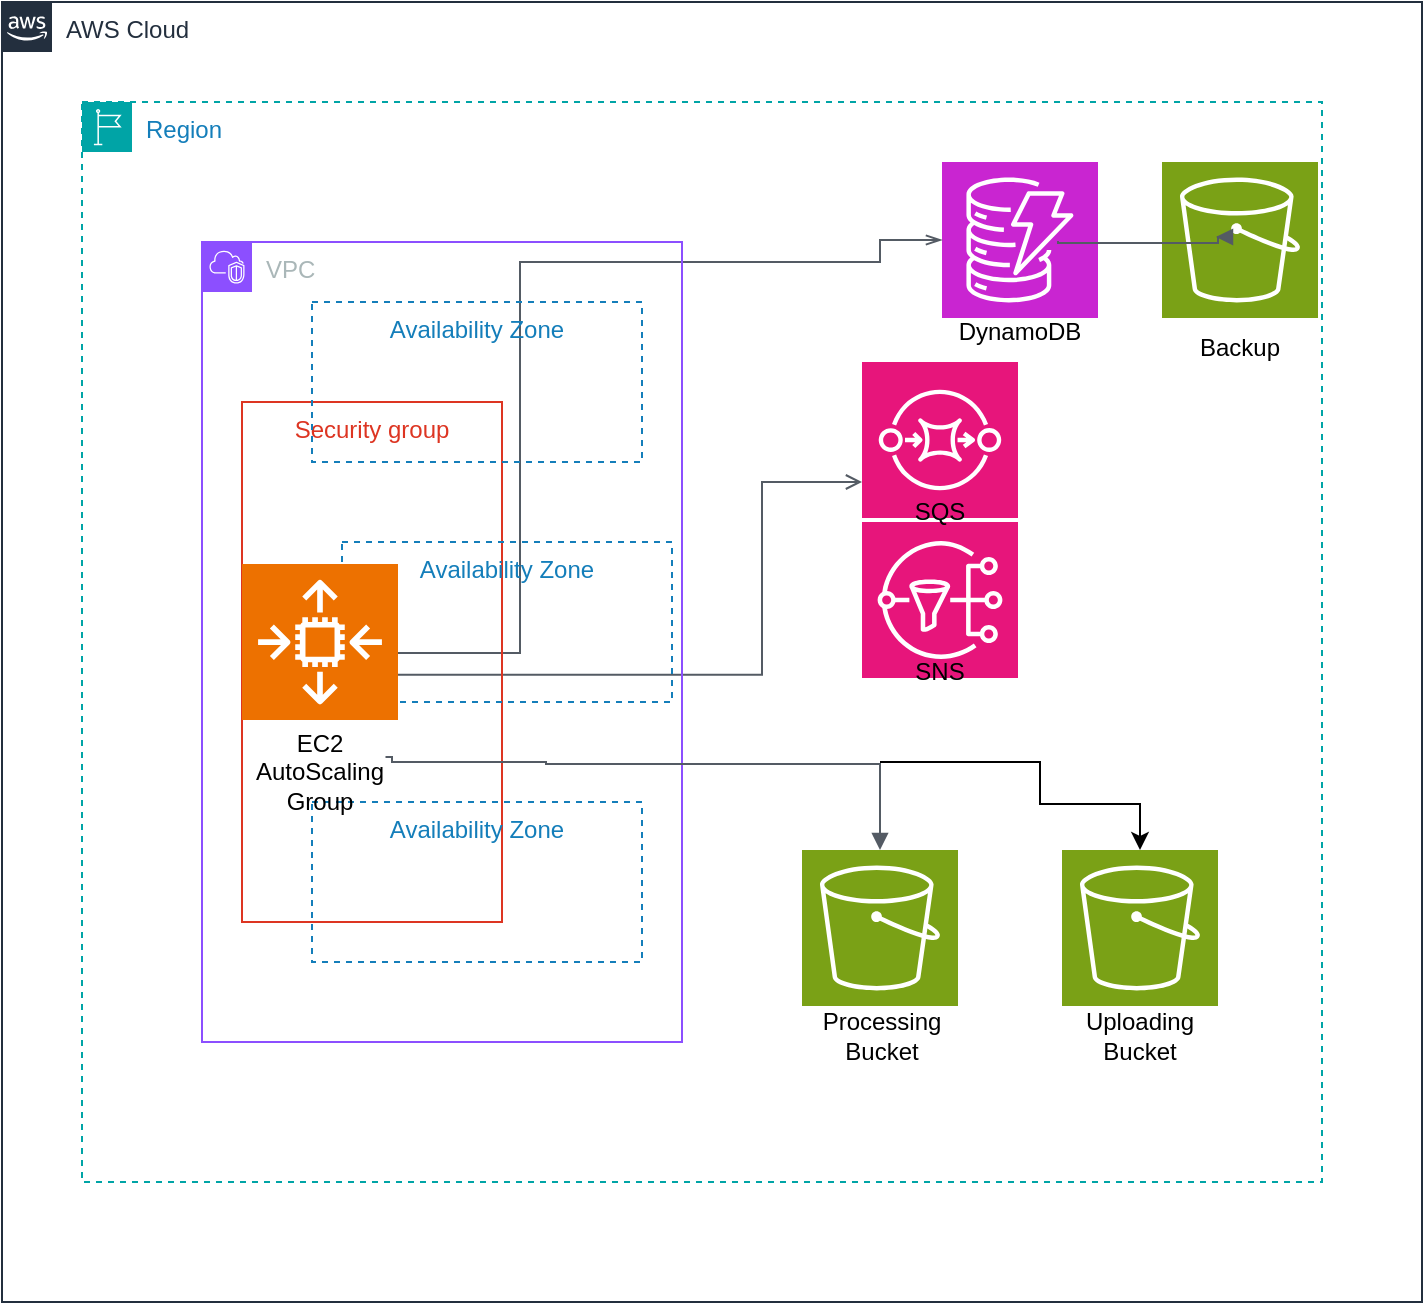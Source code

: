 <mxfile version="22.1.16" type="github">
  <diagram name="第 1 页" id="IOd2_muNqWW3QxBtja1J">
    <mxGraphModel dx="1626" dy="751" grid="1" gridSize="10" guides="1" tooltips="1" connect="1" arrows="1" fold="1" page="1" pageScale="1" pageWidth="827" pageHeight="1169" math="0" shadow="0">
      <root>
        <mxCell id="0" />
        <mxCell id="1" parent="0" />
        <mxCell id="vuf77pYR_yUw86RYW1k2-1" value="AWS Cloud" style="points=[[0,0],[0.25,0],[0.5,0],[0.75,0],[1,0],[1,0.25],[1,0.5],[1,0.75],[1,1],[0.75,1],[0.5,1],[0.25,1],[0,1],[0,0.75],[0,0.5],[0,0.25]];outlineConnect=0;gradientColor=none;html=1;whiteSpace=wrap;fontSize=12;fontStyle=0;container=1;pointerEvents=0;collapsible=0;recursiveResize=0;shape=mxgraph.aws4.group;grIcon=mxgraph.aws4.group_aws_cloud_alt;strokeColor=#232F3E;fillColor=none;verticalAlign=top;align=left;spacingLeft=30;fontColor=#232F3E;dashed=0;" parent="1" vertex="1">
          <mxGeometry x="120" y="160" width="710" height="650" as="geometry" />
        </mxCell>
        <mxCell id="vuf77pYR_yUw86RYW1k2-2" value="Region" style="points=[[0,0],[0.25,0],[0.5,0],[0.75,0],[1,0],[1,0.25],[1,0.5],[1,0.75],[1,1],[0.75,1],[0.5,1],[0.25,1],[0,1],[0,0.75],[0,0.5],[0,0.25]];outlineConnect=0;gradientColor=none;html=1;whiteSpace=wrap;fontSize=12;fontStyle=0;container=1;pointerEvents=0;collapsible=0;recursiveResize=0;shape=mxgraph.aws4.group;grIcon=mxgraph.aws4.group_region;strokeColor=#00A4A6;fillColor=none;verticalAlign=top;align=left;spacingLeft=30;fontColor=#147EBA;dashed=1;" parent="1" vertex="1">
          <mxGeometry x="160" y="210" width="620" height="540" as="geometry" />
        </mxCell>
        <mxCell id="vuf77pYR_yUw86RYW1k2-4" value="" style="sketch=0;points=[[0,0,0],[0.25,0,0],[0.5,0,0],[0.75,0,0],[1,0,0],[0,1,0],[0.25,1,0],[0.5,1,0],[0.75,1,0],[1,1,0],[0,0.25,0],[0,0.5,0],[0,0.75,0],[1,0.25,0],[1,0.5,0],[1,0.75,0]];outlineConnect=0;fontColor=#232F3E;fillColor=#C925D1;strokeColor=#ffffff;dashed=0;verticalLabelPosition=bottom;verticalAlign=top;align=center;html=1;fontSize=12;fontStyle=0;aspect=fixed;shape=mxgraph.aws4.resourceIcon;resIcon=mxgraph.aws4.dynamodb;" parent="vuf77pYR_yUw86RYW1k2-2" vertex="1">
          <mxGeometry x="430" y="30" width="78" height="78" as="geometry" />
        </mxCell>
        <mxCell id="vuf77pYR_yUw86RYW1k2-5" value="" style="sketch=0;points=[[0,0,0],[0.25,0,0],[0.5,0,0],[0.75,0,0],[1,0,0],[0,1,0],[0.25,1,0],[0.5,1,0],[0.75,1,0],[1,1,0],[0,0.25,0],[0,0.5,0],[0,0.75,0],[1,0.25,0],[1,0.5,0],[1,0.75,0]];outlineConnect=0;fontColor=#232F3E;fillColor=#7AA116;strokeColor=#ffffff;dashed=0;verticalLabelPosition=bottom;verticalAlign=top;align=center;html=1;fontSize=12;fontStyle=0;aspect=fixed;shape=mxgraph.aws4.resourceIcon;resIcon=mxgraph.aws4.s3;" parent="vuf77pYR_yUw86RYW1k2-2" vertex="1">
          <mxGeometry x="360" y="374" width="78" height="78" as="geometry" />
        </mxCell>
        <mxCell id="vuf77pYR_yUw86RYW1k2-6" value="" style="sketch=0;points=[[0,0,0],[0.25,0,0],[0.5,0,0],[0.75,0,0],[1,0,0],[0,1,0],[0.25,1,0],[0.5,1,0],[0.75,1,0],[1,1,0],[0,0.25,0],[0,0.5,0],[0,0.75,0],[1,0.25,0],[1,0.5,0],[1,0.75,0]];outlineConnect=0;fontColor=#232F3E;fillColor=#7AA116;strokeColor=#ffffff;dashed=0;verticalLabelPosition=bottom;verticalAlign=top;align=center;html=1;fontSize=12;fontStyle=0;aspect=fixed;shape=mxgraph.aws4.resourceIcon;resIcon=mxgraph.aws4.s3;" parent="vuf77pYR_yUw86RYW1k2-2" vertex="1">
          <mxGeometry x="490" y="374" width="78" height="78" as="geometry" />
        </mxCell>
        <mxCell id="vuf77pYR_yUw86RYW1k2-7" value="" style="sketch=0;points=[[0,0,0],[0.25,0,0],[0.5,0,0],[0.75,0,0],[1,0,0],[0,1,0],[0.25,1,0],[0.5,1,0],[0.75,1,0],[1,1,0],[0,0.25,0],[0,0.5,0],[0,0.75,0],[1,0.25,0],[1,0.5,0],[1,0.75,0]];outlineConnect=0;fontColor=#232F3E;fillColor=#E7157B;strokeColor=#ffffff;dashed=0;verticalLabelPosition=bottom;verticalAlign=top;align=center;html=1;fontSize=12;fontStyle=0;aspect=fixed;shape=mxgraph.aws4.resourceIcon;resIcon=mxgraph.aws4.sqs;" parent="vuf77pYR_yUw86RYW1k2-2" vertex="1">
          <mxGeometry x="390" y="130" width="78" height="78" as="geometry" />
        </mxCell>
        <mxCell id="vuf77pYR_yUw86RYW1k2-8" value="" style="sketch=0;points=[[0,0,0],[0.25,0,0],[0.5,0,0],[0.75,0,0],[1,0,0],[0,1,0],[0.25,1,0],[0.5,1,0],[0.75,1,0],[1,1,0],[0,0.25,0],[0,0.5,0],[0,0.75,0],[1,0.25,0],[1,0.5,0],[1,0.75,0]];outlineConnect=0;fontColor=#232F3E;fillColor=#E7157B;strokeColor=#ffffff;dashed=0;verticalLabelPosition=bottom;verticalAlign=top;align=center;html=1;fontSize=12;fontStyle=0;aspect=fixed;shape=mxgraph.aws4.resourceIcon;resIcon=mxgraph.aws4.sns;" parent="vuf77pYR_yUw86RYW1k2-2" vertex="1">
          <mxGeometry x="390" y="210" width="78" height="78" as="geometry" />
        </mxCell>
        <mxCell id="vuf77pYR_yUw86RYW1k2-15" value="DynamoDB" style="text;strokeColor=none;align=center;fillColor=none;html=1;verticalAlign=middle;whiteSpace=wrap;rounded=0;" parent="vuf77pYR_yUw86RYW1k2-2" vertex="1">
          <mxGeometry x="439" y="100" width="60" height="30" as="geometry" />
        </mxCell>
        <mxCell id="vuf77pYR_yUw86RYW1k2-16" value="SQS" style="text;strokeColor=none;align=center;fillColor=none;html=1;verticalAlign=middle;whiteSpace=wrap;rounded=0;" parent="vuf77pYR_yUw86RYW1k2-2" vertex="1">
          <mxGeometry x="399" y="190" width="60" height="30" as="geometry" />
        </mxCell>
        <mxCell id="vuf77pYR_yUw86RYW1k2-26" style="edgeStyle=orthogonalEdgeStyle;rounded=0;orthogonalLoop=1;jettySize=auto;html=1;" parent="vuf77pYR_yUw86RYW1k2-2" target="vuf77pYR_yUw86RYW1k2-6" edge="1">
          <mxGeometry relative="1" as="geometry">
            <mxPoint x="399" y="330" as="sourcePoint" />
            <Array as="points">
              <mxPoint x="399" y="330" />
              <mxPoint x="479" y="330" />
              <mxPoint x="479" y="351" />
              <mxPoint x="529" y="351" />
            </Array>
          </mxGeometry>
        </mxCell>
        <mxCell id="vuf77pYR_yUw86RYW1k2-17" value="SNS" style="text;strokeColor=none;align=center;fillColor=none;html=1;verticalAlign=middle;whiteSpace=wrap;rounded=0;" parent="vuf77pYR_yUw86RYW1k2-2" vertex="1">
          <mxGeometry x="399" y="270" width="60" height="30" as="geometry" />
        </mxCell>
        <mxCell id="vuf77pYR_yUw86RYW1k2-18" value="Processing Bucket" style="text;strokeColor=none;align=center;fillColor=none;html=1;verticalAlign=middle;whiteSpace=wrap;rounded=0;" parent="vuf77pYR_yUw86RYW1k2-2" vertex="1">
          <mxGeometry x="370" y="452" width="60" height="30" as="geometry" />
        </mxCell>
        <mxCell id="vuf77pYR_yUw86RYW1k2-19" value="Uploading Bucket" style="text;strokeColor=none;align=center;fillColor=none;html=1;verticalAlign=middle;whiteSpace=wrap;rounded=0;" parent="vuf77pYR_yUw86RYW1k2-2" vertex="1">
          <mxGeometry x="499" y="452" width="60" height="30" as="geometry" />
        </mxCell>
        <mxCell id="vuf77pYR_yUw86RYW1k2-22" value="" style="edgeStyle=orthogonalEdgeStyle;html=1;endArrow=openThin;elbow=vertical;startArrow=none;endFill=0;strokeColor=#545B64;rounded=0;" parent="vuf77pYR_yUw86RYW1k2-2" target="vuf77pYR_yUw86RYW1k2-4" edge="1">
          <mxGeometry width="100" relative="1" as="geometry">
            <mxPoint x="128.5" y="275.5" as="sourcePoint" />
            <mxPoint x="399" y="90" as="targetPoint" />
            <Array as="points">
              <mxPoint x="219" y="276" />
              <mxPoint x="219" y="80" />
              <mxPoint x="399" y="80" />
              <mxPoint x="399" y="69" />
            </Array>
          </mxGeometry>
        </mxCell>
        <mxCell id="vuf77pYR_yUw86RYW1k2-23" value="" style="edgeStyle=orthogonalEdgeStyle;html=1;endArrow=open;elbow=vertical;startArrow=none;endFill=0;strokeColor=#545B64;rounded=0;exitX=1;exitY=0.75;exitDx=0;exitDy=0;exitPerimeter=0;" parent="vuf77pYR_yUw86RYW1k2-2" target="vuf77pYR_yUw86RYW1k2-7" edge="1">
          <mxGeometry width="100" relative="1" as="geometry">
            <mxPoint x="150" y="286.35" as="sourcePoint" />
            <mxPoint x="416.5" y="253.6" as="targetPoint" />
            <Array as="points">
              <mxPoint x="340" y="286" />
              <mxPoint x="340" y="190" />
            </Array>
          </mxGeometry>
        </mxCell>
        <mxCell id="vuf77pYR_yUw86RYW1k2-27" value="" style="sketch=0;points=[[0,0,0],[0.25,0,0],[0.5,0,0],[0.75,0,0],[1,0,0],[0,1,0],[0.25,1,0],[0.5,1,0],[0.75,1,0],[1,1,0],[0,0.25,0],[0,0.5,0],[0,0.75,0],[1,0.25,0],[1,0.5,0],[1,0.75,0]];outlineConnect=0;fontColor=#232F3E;fillColor=#7AA116;strokeColor=#ffffff;dashed=0;verticalLabelPosition=bottom;verticalAlign=top;align=center;html=1;fontSize=12;fontStyle=0;aspect=fixed;shape=mxgraph.aws4.resourceIcon;resIcon=mxgraph.aws4.s3;" parent="vuf77pYR_yUw86RYW1k2-2" vertex="1">
          <mxGeometry x="540" y="30" width="78" height="78" as="geometry" />
        </mxCell>
        <mxCell id="vuf77pYR_yUw86RYW1k2-28" value="" style="edgeStyle=orthogonalEdgeStyle;html=1;endArrow=block;elbow=vertical;startArrow=none;endFill=1;strokeColor=#545B64;rounded=0;" parent="vuf77pYR_yUw86RYW1k2-2" edge="1">
          <mxGeometry width="100" relative="1" as="geometry">
            <mxPoint x="488" y="69.5" as="sourcePoint" />
            <mxPoint x="567" y="67.5" as="targetPoint" />
            <Array as="points">
              <mxPoint x="488" y="70.5" />
              <mxPoint x="568" y="70.5" />
            </Array>
          </mxGeometry>
        </mxCell>
        <mxCell id="vuf77pYR_yUw86RYW1k2-29" value="Backup" style="text;strokeColor=none;align=center;fillColor=none;html=1;verticalAlign=middle;whiteSpace=wrap;rounded=0;" parent="vuf77pYR_yUw86RYW1k2-2" vertex="1">
          <mxGeometry x="549" y="108" width="60" height="30" as="geometry" />
        </mxCell>
        <mxCell id="vuf77pYR_yUw86RYW1k2-3" value="VPC" style="points=[[0,0],[0.25,0],[0.5,0],[0.75,0],[1,0],[1,0.25],[1,0.5],[1,0.75],[1,1],[0.75,1],[0.5,1],[0.25,1],[0,1],[0,0.75],[0,0.5],[0,0.25]];outlineConnect=0;gradientColor=none;html=1;whiteSpace=wrap;fontSize=12;fontStyle=0;container=1;pointerEvents=0;collapsible=0;recursiveResize=0;shape=mxgraph.aws4.group;grIcon=mxgraph.aws4.group_vpc2;strokeColor=#8C4FFF;fillColor=none;verticalAlign=top;align=left;spacingLeft=30;fontColor=#AAB7B8;dashed=0;" parent="1" vertex="1">
          <mxGeometry x="220" y="280" width="240" height="400" as="geometry" />
        </mxCell>
        <mxCell id="vuf77pYR_yUw86RYW1k2-10" value="Security group" style="fillColor=none;strokeColor=#DD3522;verticalAlign=top;fontStyle=0;fontColor=#DD3522;whiteSpace=wrap;html=1;" parent="vuf77pYR_yUw86RYW1k2-3" vertex="1">
          <mxGeometry x="20" y="80" width="130" height="260" as="geometry" />
        </mxCell>
        <mxCell id="vuf77pYR_yUw86RYW1k2-11" value="Availability Zone" style="fillColor=none;strokeColor=#147EBA;dashed=1;verticalAlign=top;fontStyle=0;fontColor=#147EBA;whiteSpace=wrap;html=1;" parent="vuf77pYR_yUw86RYW1k2-3" vertex="1">
          <mxGeometry x="55" y="30" width="165" height="80" as="geometry" />
        </mxCell>
        <mxCell id="vuf77pYR_yUw86RYW1k2-12" value="Availability Zone" style="fillColor=none;strokeColor=#147EBA;dashed=1;verticalAlign=top;fontStyle=0;fontColor=#147EBA;whiteSpace=wrap;html=1;" parent="vuf77pYR_yUw86RYW1k2-3" vertex="1">
          <mxGeometry x="70" y="150" width="165" height="80" as="geometry" />
        </mxCell>
        <mxCell id="vuf77pYR_yUw86RYW1k2-13" value="Availability Zone" style="fillColor=none;strokeColor=#147EBA;dashed=1;verticalAlign=top;fontStyle=0;fontColor=#147EBA;whiteSpace=wrap;html=1;" parent="vuf77pYR_yUw86RYW1k2-3" vertex="1">
          <mxGeometry x="55" y="280" width="165" height="80" as="geometry" />
        </mxCell>
        <mxCell id="vuf77pYR_yUw86RYW1k2-20" value="EC2 AutoScaling Group" style="text;strokeColor=none;align=center;fillColor=none;html=1;verticalAlign=middle;whiteSpace=wrap;rounded=0;" parent="vuf77pYR_yUw86RYW1k2-3" vertex="1">
          <mxGeometry x="26.25" y="250" width="65.5" height="30" as="geometry" />
        </mxCell>
        <mxCell id="JDWU02gEc2jQBUdCcdpT-1" value="" style="sketch=0;points=[[0,0,0],[0.25,0,0],[0.5,0,0],[0.75,0,0],[1,0,0],[0,1,0],[0.25,1,0],[0.5,1,0],[0.75,1,0],[1,1,0],[0,0.25,0],[0,0.5,0],[0,0.75,0],[1,0.25,0],[1,0.5,0],[1,0.75,0]];outlineConnect=0;fontColor=#232F3E;fillColor=#ED7100;strokeColor=#ffffff;dashed=0;verticalLabelPosition=bottom;verticalAlign=top;align=center;html=1;fontSize=12;fontStyle=0;aspect=fixed;shape=mxgraph.aws4.resourceIcon;resIcon=mxgraph.aws4.auto_scaling2;" vertex="1" parent="vuf77pYR_yUw86RYW1k2-3">
          <mxGeometry x="20" y="161" width="78" height="78" as="geometry" />
        </mxCell>
        <mxCell id="vuf77pYR_yUw86RYW1k2-25" value="" style="edgeStyle=orthogonalEdgeStyle;html=1;endArrow=block;elbow=vertical;startArrow=none;endFill=1;strokeColor=#545B64;rounded=0;exitX=1;exitY=0.25;exitDx=0;exitDy=0;" parent="1" source="vuf77pYR_yUw86RYW1k2-20" target="vuf77pYR_yUw86RYW1k2-5" edge="1">
          <mxGeometry width="100" relative="1" as="geometry">
            <mxPoint x="370" y="540" as="sourcePoint" />
            <mxPoint x="470" y="540" as="targetPoint" />
            <Array as="points">
              <mxPoint x="315" y="540" />
              <mxPoint x="392" y="540" />
              <mxPoint x="392" y="541" />
              <mxPoint x="559" y="541" />
            </Array>
          </mxGeometry>
        </mxCell>
      </root>
    </mxGraphModel>
  </diagram>
</mxfile>
